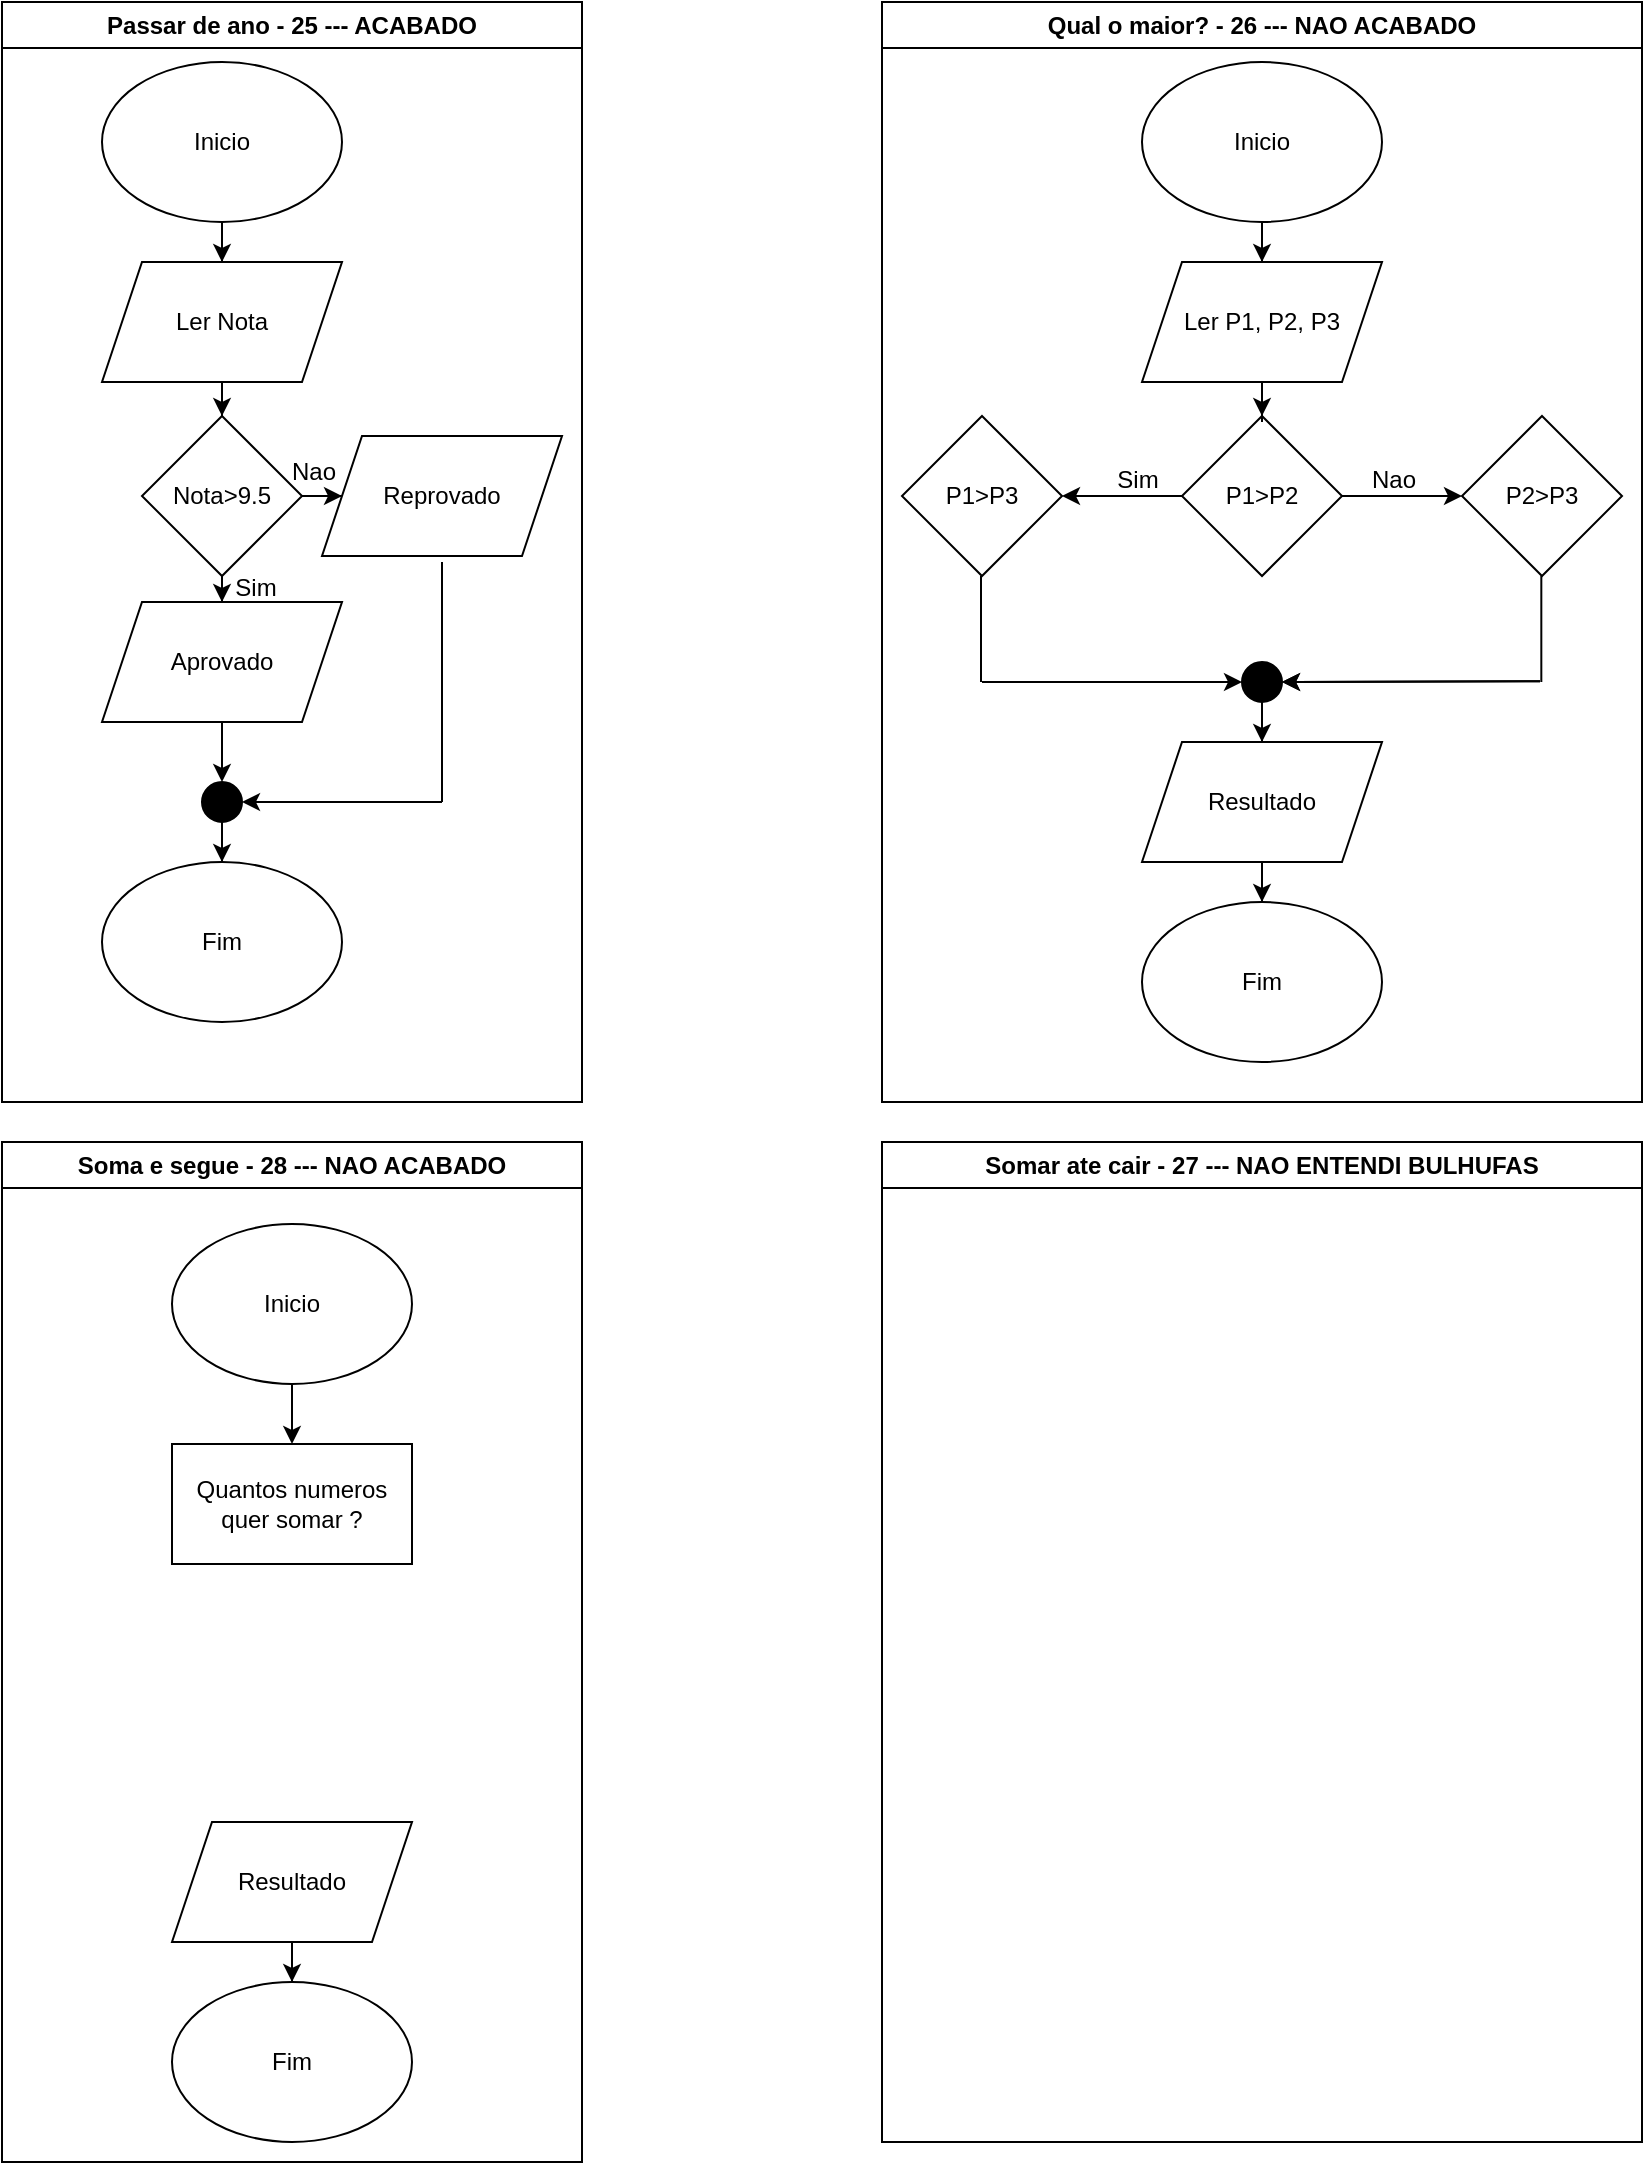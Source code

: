 <mxfile version="24.7.15">
  <diagram name="Page-1" id="3CnkZFwV34Klkb94QdGB">
    <mxGraphModel dx="1434" dy="834" grid="1" gridSize="10" guides="1" tooltips="1" connect="1" arrows="1" fold="1" page="1" pageScale="1" pageWidth="850" pageHeight="1100" math="0" shadow="0">
      <root>
        <mxCell id="0" />
        <mxCell id="1" parent="0" />
        <mxCell id="WqGqhC_bRpa4w6SOgIoa-9" value="" style="edgeStyle=orthogonalEdgeStyle;rounded=0;orthogonalLoop=1;jettySize=auto;html=1;" parent="1" source="WqGqhC_bRpa4w6SOgIoa-5" target="WqGqhC_bRpa4w6SOgIoa-8" edge="1">
          <mxGeometry relative="1" as="geometry" />
        </mxCell>
        <mxCell id="WqGqhC_bRpa4w6SOgIoa-5" value="Inicio" style="ellipse;whiteSpace=wrap;html=1;" parent="1" vertex="1">
          <mxGeometry x="60" y="40" width="120" height="80" as="geometry" />
        </mxCell>
        <mxCell id="WqGqhC_bRpa4w6SOgIoa-11" value="" style="edgeStyle=orthogonalEdgeStyle;rounded=0;orthogonalLoop=1;jettySize=auto;html=1;" parent="1" source="WqGqhC_bRpa4w6SOgIoa-8" target="WqGqhC_bRpa4w6SOgIoa-10" edge="1">
          <mxGeometry relative="1" as="geometry" />
        </mxCell>
        <mxCell id="WqGqhC_bRpa4w6SOgIoa-8" value="Ler Nota" style="shape=parallelogram;perimeter=parallelogramPerimeter;whiteSpace=wrap;html=1;fixedSize=1;" parent="1" vertex="1">
          <mxGeometry x="60" y="140" width="120" height="60" as="geometry" />
        </mxCell>
        <mxCell id="WqGqhC_bRpa4w6SOgIoa-13" style="edgeStyle=orthogonalEdgeStyle;rounded=0;orthogonalLoop=1;jettySize=auto;html=1;entryX=0;entryY=0.5;entryDx=0;entryDy=0;" parent="1" source="WqGqhC_bRpa4w6SOgIoa-10" target="WqGqhC_bRpa4w6SOgIoa-12" edge="1">
          <mxGeometry relative="1" as="geometry" />
        </mxCell>
        <mxCell id="WqGqhC_bRpa4w6SOgIoa-17" style="edgeStyle=orthogonalEdgeStyle;rounded=0;orthogonalLoop=1;jettySize=auto;html=1;entryX=0.5;entryY=0;entryDx=0;entryDy=0;" parent="1" source="WqGqhC_bRpa4w6SOgIoa-10" target="WqGqhC_bRpa4w6SOgIoa-16" edge="1">
          <mxGeometry relative="1" as="geometry" />
        </mxCell>
        <mxCell id="WqGqhC_bRpa4w6SOgIoa-10" value="Nota&amp;gt;9.5" style="rhombus;whiteSpace=wrap;html=1;" parent="1" vertex="1">
          <mxGeometry x="80" y="217" width="80" height="80" as="geometry" />
        </mxCell>
        <mxCell id="WqGqhC_bRpa4w6SOgIoa-12" value="Reprovado" style="shape=parallelogram;perimeter=parallelogramPerimeter;whiteSpace=wrap;html=1;fixedSize=1;" parent="1" vertex="1">
          <mxGeometry x="170" y="227" width="120" height="60" as="geometry" />
        </mxCell>
        <mxCell id="WqGqhC_bRpa4w6SOgIoa-15" value="Nao" style="text;html=1;align=center;verticalAlign=middle;whiteSpace=wrap;rounded=0;" parent="1" vertex="1">
          <mxGeometry x="136" y="230" width="60" height="30" as="geometry" />
        </mxCell>
        <mxCell id="WqGqhC_bRpa4w6SOgIoa-65" value="" style="edgeStyle=orthogonalEdgeStyle;rounded=0;orthogonalLoop=1;jettySize=auto;html=1;" parent="1" source="WqGqhC_bRpa4w6SOgIoa-16" target="WqGqhC_bRpa4w6SOgIoa-62" edge="1">
          <mxGeometry relative="1" as="geometry" />
        </mxCell>
        <mxCell id="WqGqhC_bRpa4w6SOgIoa-16" value="Aprovado" style="shape=parallelogram;perimeter=parallelogramPerimeter;whiteSpace=wrap;html=1;fixedSize=1;" parent="1" vertex="1">
          <mxGeometry x="60" y="310" width="120" height="60" as="geometry" />
        </mxCell>
        <mxCell id="WqGqhC_bRpa4w6SOgIoa-18" value="Sim" style="text;html=1;align=center;verticalAlign=middle;whiteSpace=wrap;rounded=0;" parent="1" vertex="1">
          <mxGeometry x="107" y="288" width="60" height="30" as="geometry" />
        </mxCell>
        <mxCell id="WqGqhC_bRpa4w6SOgIoa-21" value="Fim" style="ellipse;whiteSpace=wrap;html=1;" parent="1" vertex="1">
          <mxGeometry x="60" y="440" width="120" height="80" as="geometry" />
        </mxCell>
        <mxCell id="WqGqhC_bRpa4w6SOgIoa-27" value="" style="edgeStyle=orthogonalEdgeStyle;rounded=0;orthogonalLoop=1;jettySize=auto;html=1;" parent="1" source="WqGqhC_bRpa4w6SOgIoa-24" target="WqGqhC_bRpa4w6SOgIoa-26" edge="1">
          <mxGeometry relative="1" as="geometry" />
        </mxCell>
        <mxCell id="WqGqhC_bRpa4w6SOgIoa-24" value="Inicio" style="ellipse;whiteSpace=wrap;html=1;" parent="1" vertex="1">
          <mxGeometry x="580" y="40" width="120" height="80" as="geometry" />
        </mxCell>
        <mxCell id="WqGqhC_bRpa4w6SOgIoa-29" value="" style="edgeStyle=orthogonalEdgeStyle;rounded=0;orthogonalLoop=1;jettySize=auto;html=1;" parent="1" source="WqGqhC_bRpa4w6SOgIoa-25" target="WqGqhC_bRpa4w6SOgIoa-28" edge="1">
          <mxGeometry relative="1" as="geometry" />
        </mxCell>
        <mxCell id="WqGqhC_bRpa4w6SOgIoa-34" value="" style="edgeStyle=orthogonalEdgeStyle;rounded=0;orthogonalLoop=1;jettySize=auto;html=1;" parent="1" source="WqGqhC_bRpa4w6SOgIoa-25" target="WqGqhC_bRpa4w6SOgIoa-31" edge="1">
          <mxGeometry relative="1" as="geometry" />
        </mxCell>
        <mxCell id="WqGqhC_bRpa4w6SOgIoa-25" value="P1&amp;gt;P2" style="rhombus;whiteSpace=wrap;html=1;" parent="1" vertex="1">
          <mxGeometry x="600" y="217" width="80" height="80" as="geometry" />
        </mxCell>
        <mxCell id="WqGqhC_bRpa4w6SOgIoa-56" style="edgeStyle=orthogonalEdgeStyle;rounded=0;orthogonalLoop=1;jettySize=auto;html=1;entryX=0.5;entryY=0;entryDx=0;entryDy=0;" parent="1" source="WqGqhC_bRpa4w6SOgIoa-26" target="WqGqhC_bRpa4w6SOgIoa-25" edge="1">
          <mxGeometry relative="1" as="geometry" />
        </mxCell>
        <mxCell id="WqGqhC_bRpa4w6SOgIoa-26" value="Ler P1, P2, P3" style="shape=parallelogram;perimeter=parallelogramPerimeter;whiteSpace=wrap;html=1;fixedSize=1;" parent="1" vertex="1">
          <mxGeometry x="580" y="140" width="120" height="60" as="geometry" />
        </mxCell>
        <mxCell id="WqGqhC_bRpa4w6SOgIoa-28" value="P2&amp;gt;P3" style="rhombus;whiteSpace=wrap;html=1;" parent="1" vertex="1">
          <mxGeometry x="740" y="217" width="80" height="80" as="geometry" />
        </mxCell>
        <mxCell id="WqGqhC_bRpa4w6SOgIoa-30" value="Nao" style="text;html=1;align=center;verticalAlign=middle;whiteSpace=wrap;rounded=0;" parent="1" vertex="1">
          <mxGeometry x="676" y="234" width="60" height="30" as="geometry" />
        </mxCell>
        <mxCell id="WqGqhC_bRpa4w6SOgIoa-31" value="P1&amp;gt;P3" style="rhombus;whiteSpace=wrap;html=1;" parent="1" vertex="1">
          <mxGeometry x="460" y="217" width="80" height="80" as="geometry" />
        </mxCell>
        <mxCell id="WqGqhC_bRpa4w6SOgIoa-35" value="Sim" style="text;html=1;align=center;verticalAlign=middle;whiteSpace=wrap;rounded=0;" parent="1" vertex="1">
          <mxGeometry x="548" y="234" width="60" height="30" as="geometry" />
        </mxCell>
        <mxCell id="WqGqhC_bRpa4w6SOgIoa-58" value="" style="edgeStyle=orthogonalEdgeStyle;rounded=0;orthogonalLoop=1;jettySize=auto;html=1;" parent="1" source="WqGqhC_bRpa4w6SOgIoa-40" target="WqGqhC_bRpa4w6SOgIoa-57" edge="1">
          <mxGeometry relative="1" as="geometry" />
        </mxCell>
        <mxCell id="WqGqhC_bRpa4w6SOgIoa-40" value="Resultado" style="shape=parallelogram;perimeter=parallelogramPerimeter;whiteSpace=wrap;html=1;fixedSize=1;" parent="1" vertex="1">
          <mxGeometry x="580" y="380" width="120" height="60" as="geometry" />
        </mxCell>
        <mxCell id="WqGqhC_bRpa4w6SOgIoa-52" value="" style="edgeStyle=orthogonalEdgeStyle;rounded=0;orthogonalLoop=1;jettySize=auto;html=1;" parent="1" source="WqGqhC_bRpa4w6SOgIoa-44" target="WqGqhC_bRpa4w6SOgIoa-40" edge="1">
          <mxGeometry relative="1" as="geometry" />
        </mxCell>
        <mxCell id="WqGqhC_bRpa4w6SOgIoa-47" value="" style="endArrow=none;html=1;rounded=0;" parent="1" edge="1">
          <mxGeometry width="50" height="50" relative="1" as="geometry">
            <mxPoint x="499.5" y="350" as="sourcePoint" />
            <mxPoint x="499.5" y="297" as="targetPoint" />
          </mxGeometry>
        </mxCell>
        <mxCell id="WqGqhC_bRpa4w6SOgIoa-48" value="" style="endArrow=classic;html=1;rounded=0;entryX=0;entryY=0.5;entryDx=0;entryDy=0;" parent="1" target="WqGqhC_bRpa4w6SOgIoa-44" edge="1">
          <mxGeometry width="50" height="50" relative="1" as="geometry">
            <mxPoint x="500" y="350" as="sourcePoint" />
            <mxPoint x="450" y="300" as="targetPoint" />
          </mxGeometry>
        </mxCell>
        <mxCell id="WqGqhC_bRpa4w6SOgIoa-83" value="Qual o maior? - 26 --- NAO ACABADO" style="swimlane;whiteSpace=wrap;html=1;" parent="1" vertex="1">
          <mxGeometry x="450" y="10" width="380" height="550" as="geometry" />
        </mxCell>
        <mxCell id="WqGqhC_bRpa4w6SOgIoa-50" value="" style="endArrow=none;html=1;rounded=0;" parent="1" edge="1">
          <mxGeometry width="50" height="50" relative="1" as="geometry">
            <mxPoint x="779.66" y="350" as="sourcePoint" />
            <mxPoint x="779.66" y="297" as="targetPoint" />
          </mxGeometry>
        </mxCell>
        <mxCell id="WqGqhC_bRpa4w6SOgIoa-84" value="Soma e segue - 28 --- NAO ACABADO" style="swimlane;whiteSpace=wrap;html=1;" parent="1" vertex="1">
          <mxGeometry x="10" y="580" width="290" height="510" as="geometry">
            <mxRectangle x="10" y="570" width="250" height="30" as="alternateBounds" />
          </mxGeometry>
        </mxCell>
        <mxCell id="WqGqhC_bRpa4w6SOgIoa-74" value="Quantos numeros quer somar ?" style="rounded=0;whiteSpace=wrap;html=1;" parent="WqGqhC_bRpa4w6SOgIoa-84" vertex="1">
          <mxGeometry x="85" y="151" width="120" height="60" as="geometry" />
        </mxCell>
        <mxCell id="WqGqhC_bRpa4w6SOgIoa-71" value="Inicio" style="ellipse;whiteSpace=wrap;html=1;" parent="WqGqhC_bRpa4w6SOgIoa-84" vertex="1">
          <mxGeometry x="85" y="41" width="120" height="80" as="geometry" />
        </mxCell>
        <mxCell id="WqGqhC_bRpa4w6SOgIoa-76" value="" style="edgeStyle=orthogonalEdgeStyle;rounded=0;orthogonalLoop=1;jettySize=auto;html=1;" parent="WqGqhC_bRpa4w6SOgIoa-84" source="WqGqhC_bRpa4w6SOgIoa-71" target="WqGqhC_bRpa4w6SOgIoa-74" edge="1">
          <mxGeometry relative="1" as="geometry" />
        </mxCell>
        <mxCell id="WqGqhC_bRpa4w6SOgIoa-51" value="" style="endArrow=classic;html=1;rounded=0;entryX=1;entryY=0.5;entryDx=0;entryDy=0;" parent="1" target="WqGqhC_bRpa4w6SOgIoa-44" edge="1">
          <mxGeometry width="50" height="50" relative="1" as="geometry">
            <mxPoint x="779" y="349.66" as="sourcePoint" />
            <mxPoint x="629" y="350" as="targetPoint" />
          </mxGeometry>
        </mxCell>
        <mxCell id="WqGqhC_bRpa4w6SOgIoa-85" value="Somar ate cair - 27 --- NAO ENTENDI BULHUFAS" style="swimlane;whiteSpace=wrap;html=1;" parent="1" vertex="1">
          <mxGeometry x="450" y="580" width="380" height="500" as="geometry" />
        </mxCell>
        <mxCell id="WqGqhC_bRpa4w6SOgIoa-57" value="Fim" style="ellipse;whiteSpace=wrap;html=1;" parent="1" vertex="1">
          <mxGeometry x="580" y="460" width="120" height="80" as="geometry" />
        </mxCell>
        <mxCell id="WqGqhC_bRpa4w6SOgIoa-73" value="Resultado" style="shape=parallelogram;perimeter=parallelogramPerimeter;whiteSpace=wrap;html=1;fixedSize=1;" parent="1" vertex="1">
          <mxGeometry x="95" y="920" width="120" height="60" as="geometry" />
        </mxCell>
        <mxCell id="WqGqhC_bRpa4w6SOgIoa-66" value="" style="edgeStyle=orthogonalEdgeStyle;rounded=0;orthogonalLoop=1;jettySize=auto;html=1;" parent="1" source="WqGqhC_bRpa4w6SOgIoa-62" target="WqGqhC_bRpa4w6SOgIoa-21" edge="1">
          <mxGeometry relative="1" as="geometry" />
        </mxCell>
        <mxCell id="WqGqhC_bRpa4w6SOgIoa-72" value="Fim" style="ellipse;whiteSpace=wrap;html=1;" parent="1" vertex="1">
          <mxGeometry x="95" y="1000" width="120" height="80" as="geometry" />
        </mxCell>
        <mxCell id="WqGqhC_bRpa4w6SOgIoa-62" value="" style="ellipse;whiteSpace=wrap;html=1;aspect=fixed;fillColor=#000000;" parent="1" vertex="1">
          <mxGeometry x="110" y="400" width="20" height="20" as="geometry" />
        </mxCell>
        <mxCell id="WqGqhC_bRpa4w6SOgIoa-75" value="" style="edgeStyle=orthogonalEdgeStyle;rounded=0;orthogonalLoop=1;jettySize=auto;html=1;" parent="1" source="WqGqhC_bRpa4w6SOgIoa-73" target="WqGqhC_bRpa4w6SOgIoa-72" edge="1">
          <mxGeometry relative="1" as="geometry" />
        </mxCell>
        <mxCell id="WqGqhC_bRpa4w6SOgIoa-63" value="" style="endArrow=none;html=1;rounded=0;" parent="1" edge="1">
          <mxGeometry width="50" height="50" relative="1" as="geometry">
            <mxPoint x="230" y="410" as="sourcePoint" />
            <mxPoint x="230" y="290" as="targetPoint" />
          </mxGeometry>
        </mxCell>
        <mxCell id="WqGqhC_bRpa4w6SOgIoa-64" value="" style="endArrow=classic;html=1;rounded=0;entryX=1;entryY=0.5;entryDx=0;entryDy=0;" parent="1" target="WqGqhC_bRpa4w6SOgIoa-62" edge="1">
          <mxGeometry width="50" height="50" relative="1" as="geometry">
            <mxPoint x="230" y="410" as="sourcePoint" />
            <mxPoint x="280" y="360" as="targetPoint" />
          </mxGeometry>
        </mxCell>
        <mxCell id="WqGqhC_bRpa4w6SOgIoa-81" value="Passar de ano - 25 --- ACABADO" style="swimlane;whiteSpace=wrap;html=1;" parent="1" vertex="1">
          <mxGeometry x="10" y="10" width="290" height="550" as="geometry">
            <mxRectangle x="10" y="10" width="140" height="30" as="alternateBounds" />
          </mxGeometry>
        </mxCell>
        <mxCell id="WqGqhC_bRpa4w6SOgIoa-82" value="" style="endArrow=classic;html=1;rounded=0;entryX=1;entryY=0.5;entryDx=0;entryDy=0;" parent="1" target="WqGqhC_bRpa4w6SOgIoa-44" edge="1">
          <mxGeometry width="50" height="50" relative="1" as="geometry">
            <mxPoint x="779" y="349.66" as="sourcePoint" />
            <mxPoint x="629" y="350" as="targetPoint" />
          </mxGeometry>
        </mxCell>
        <mxCell id="WqGqhC_bRpa4w6SOgIoa-44" value="" style="ellipse;whiteSpace=wrap;html=1;aspect=fixed;fillColor=#000000;" parent="1" vertex="1">
          <mxGeometry x="630" y="340" width="20" height="20" as="geometry" />
        </mxCell>
      </root>
    </mxGraphModel>
  </diagram>
</mxfile>
